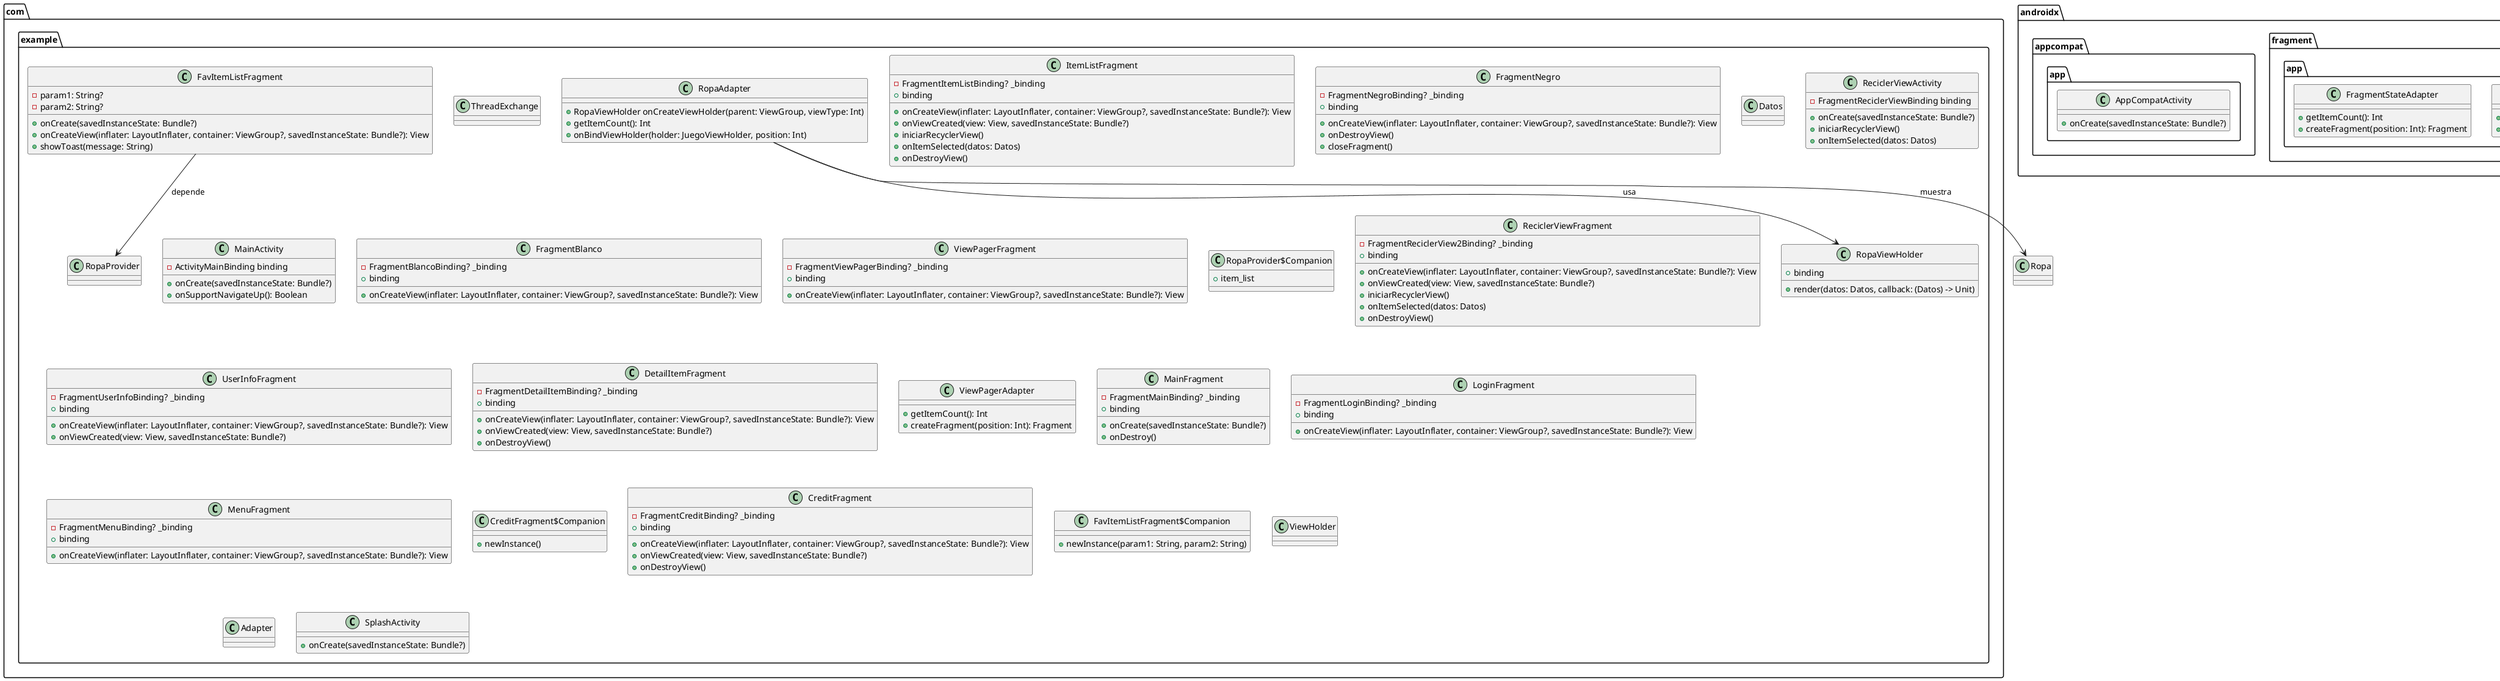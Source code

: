 @startuml
' Paquete com.example
package com.example {

    ' Clases del paquete com.example
    class ThreadExchange {
    }

    class ItemListFragment {
        - FragmentItemListBinding? _binding
        + binding
        + onCreateView(inflater: LayoutInflater, container: ViewGroup?, savedInstanceState: Bundle?): View
        + onViewCreated(view: View, savedInstanceState: Bundle?)
        + iniciarRecyclerView()
        + onItemSelected(datos: Datos)
        + onDestroyView()
    }

    class FragmentNegro {
        - FragmentNegroBinding? _binding
        + binding
        + onCreateView(inflater: LayoutInflater, container: ViewGroup?, savedInstanceState: Bundle?): View
        + onDestroyView()
        + closeFragment()
    }

    class Datos {
    }

    class ReciclerViewActivity {
        - FragmentReciclerViewBinding binding
        + onCreate(savedInstanceState: Bundle?)
        + iniciarRecyclerView()
        + onItemSelected(datos: Datos)
    }

    class MainActivity {
        - ActivityMainBinding binding
        + onCreate(savedInstanceState: Bundle?)
        + onSupportNavigateUp(): Boolean
    }

    class FragmentBlanco {
        - FragmentBlancoBinding? _binding
        + binding
        + onCreateView(inflater: LayoutInflater, container: ViewGroup?, savedInstanceState: Bundle?): View
    }

    class ViewPagerFragment {
        - FragmentViewPagerBinding? _binding
        + binding
        + onCreateView(inflater: LayoutInflater, container: ViewGroup?, savedInstanceState: Bundle?): View
    }

    class RopaProvider$Companion {
        + item_list
    }

    class RopaProvider {
    }

    class ReciclerViewFragment {
        - FragmentReciclerView2Binding? _binding
        + binding
        + onCreateView(inflater: LayoutInflater, container: ViewGroup?, savedInstanceState: Bundle?): View
        + onViewCreated(view: View, savedInstanceState: Bundle?)
        + iniciarRecyclerView()
        + onItemSelected(datos: Datos)
        + onDestroyView()
    }

    class UserInfoFragment {
        - FragmentUserInfoBinding? _binding
        + binding
        + onCreateView(inflater: LayoutInflater, container: ViewGroup?, savedInstanceState: Bundle?): View
        + onViewCreated(view: View, savedInstanceState: Bundle?)
    }

    class RopaViewHolder {
        + binding
        + render(datos: Datos, callback: (Datos) -> Unit)
    }

    class DetailItemFragment {
        - FragmentDetailItemBinding? _binding
        + binding
        + onCreateView(inflater: LayoutInflater, container: ViewGroup?, savedInstanceState: Bundle?): View
        + onViewCreated(view: View, savedInstanceState: Bundle?)
        + onDestroyView()
    }

    class ViewPagerAdapter {
        + getItemCount(): Int
        + createFragment(position: Int): Fragment
    }

    class MainFragment {
        - FragmentMainBinding? _binding
        + binding
        + onCreate(savedInstanceState: Bundle?)
        + onDestroy()
    }

    class LoginFragment {
        - FragmentLoginBinding? _binding
        + binding
        + onCreateView(inflater: LayoutInflater, container: ViewGroup?, savedInstanceState: Bundle?): View
    }

    class MenuFragment {
        - FragmentMenuBinding? _binding
        + binding
        + onCreateView(inflater: LayoutInflater, container: ViewGroup?, savedInstanceState: Bundle?): View
    }

    class CreditFragment$Companion {
        + newInstance()
    }

    class CreditFragment {
        - FragmentCreditBinding? _binding
        + binding
        + onCreateView(inflater: LayoutInflater, container: ViewGroup?, savedInstanceState: Bundle?): View
        + onViewCreated(view: View, savedInstanceState: Bundle?)
        + onDestroyView()
    }

    class RopaAdapter {
        + RopaViewHolder onCreateViewHolder(parent: ViewGroup, viewType: Int)
        + getItemCount(): Int
        + onBindViewHolder(holder: JuegoViewHolder, position: Int)
    }

    class FavItemListFragment$Companion {
        + newInstance(param1: String, param2: String)
    }

    class FavItemListFragment {
        - param1: String?
        - param2: String?
        + onCreate(savedInstanceState: Bundle?)
        + onCreateView(inflater: LayoutInflater, container: ViewGroup?, savedInstanceState: Bundle?): View
        + showToast(message: String)
    }

    class ViewHolder {
    }

    class Adapter {
    }

    class SplashActivity {
        + onCreate(savedInstanceState: Bundle?)
    }
}

' Paquetes de librerías AndroidX y AppCompat
package androidx.fragment.app {
    class Fragment {
        + onCreateView(inflater: LayoutInflater, container: ViewGroup?, savedInstanceState: Bundle?): View
        + onViewCreated(view: View, savedInstanceState: Bundle?)
    }

    class FragmentStateAdapter {
        + getItemCount(): Int
        + createFragment(position: Int): Fragment
    }
}

package androidx.appcompat.app {
    class AppCompatActivity {
        + onCreate(savedInstanceState: Bundle?)
    }
}

' Relaciones

' Relaciones dentro del paquete com.example
RopaAdapter --> RopaViewHolder : usa
RopaAdapter --> Ropa : muestra

FavItemListFragment --> RopaProvider : depende

' Relaciones
@enduml